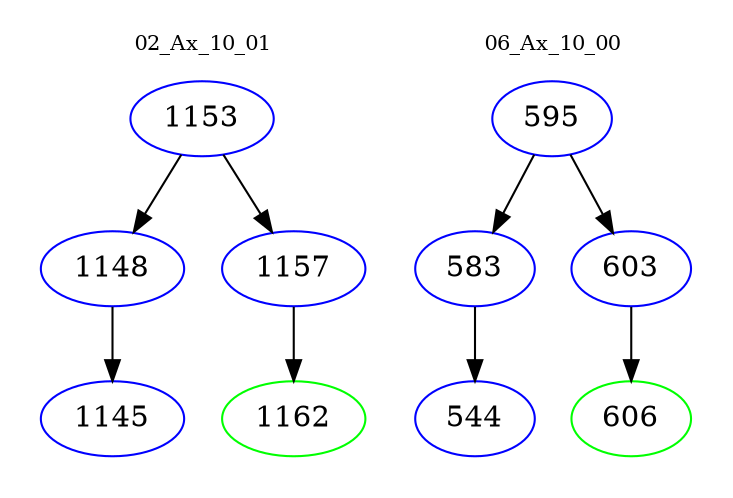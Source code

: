 digraph{
subgraph cluster_0 {
color = white
label = "02_Ax_10_01";
fontsize=10;
T0_1153 [label="1153", color="blue"]
T0_1153 -> T0_1148 [color="black"]
T0_1148 [label="1148", color="blue"]
T0_1148 -> T0_1145 [color="black"]
T0_1145 [label="1145", color="blue"]
T0_1153 -> T0_1157 [color="black"]
T0_1157 [label="1157", color="blue"]
T0_1157 -> T0_1162 [color="black"]
T0_1162 [label="1162", color="green"]
}
subgraph cluster_1 {
color = white
label = "06_Ax_10_00";
fontsize=10;
T1_595 [label="595", color="blue"]
T1_595 -> T1_583 [color="black"]
T1_583 [label="583", color="blue"]
T1_583 -> T1_544 [color="black"]
T1_544 [label="544", color="blue"]
T1_595 -> T1_603 [color="black"]
T1_603 [label="603", color="blue"]
T1_603 -> T1_606 [color="black"]
T1_606 [label="606", color="green"]
}
}
